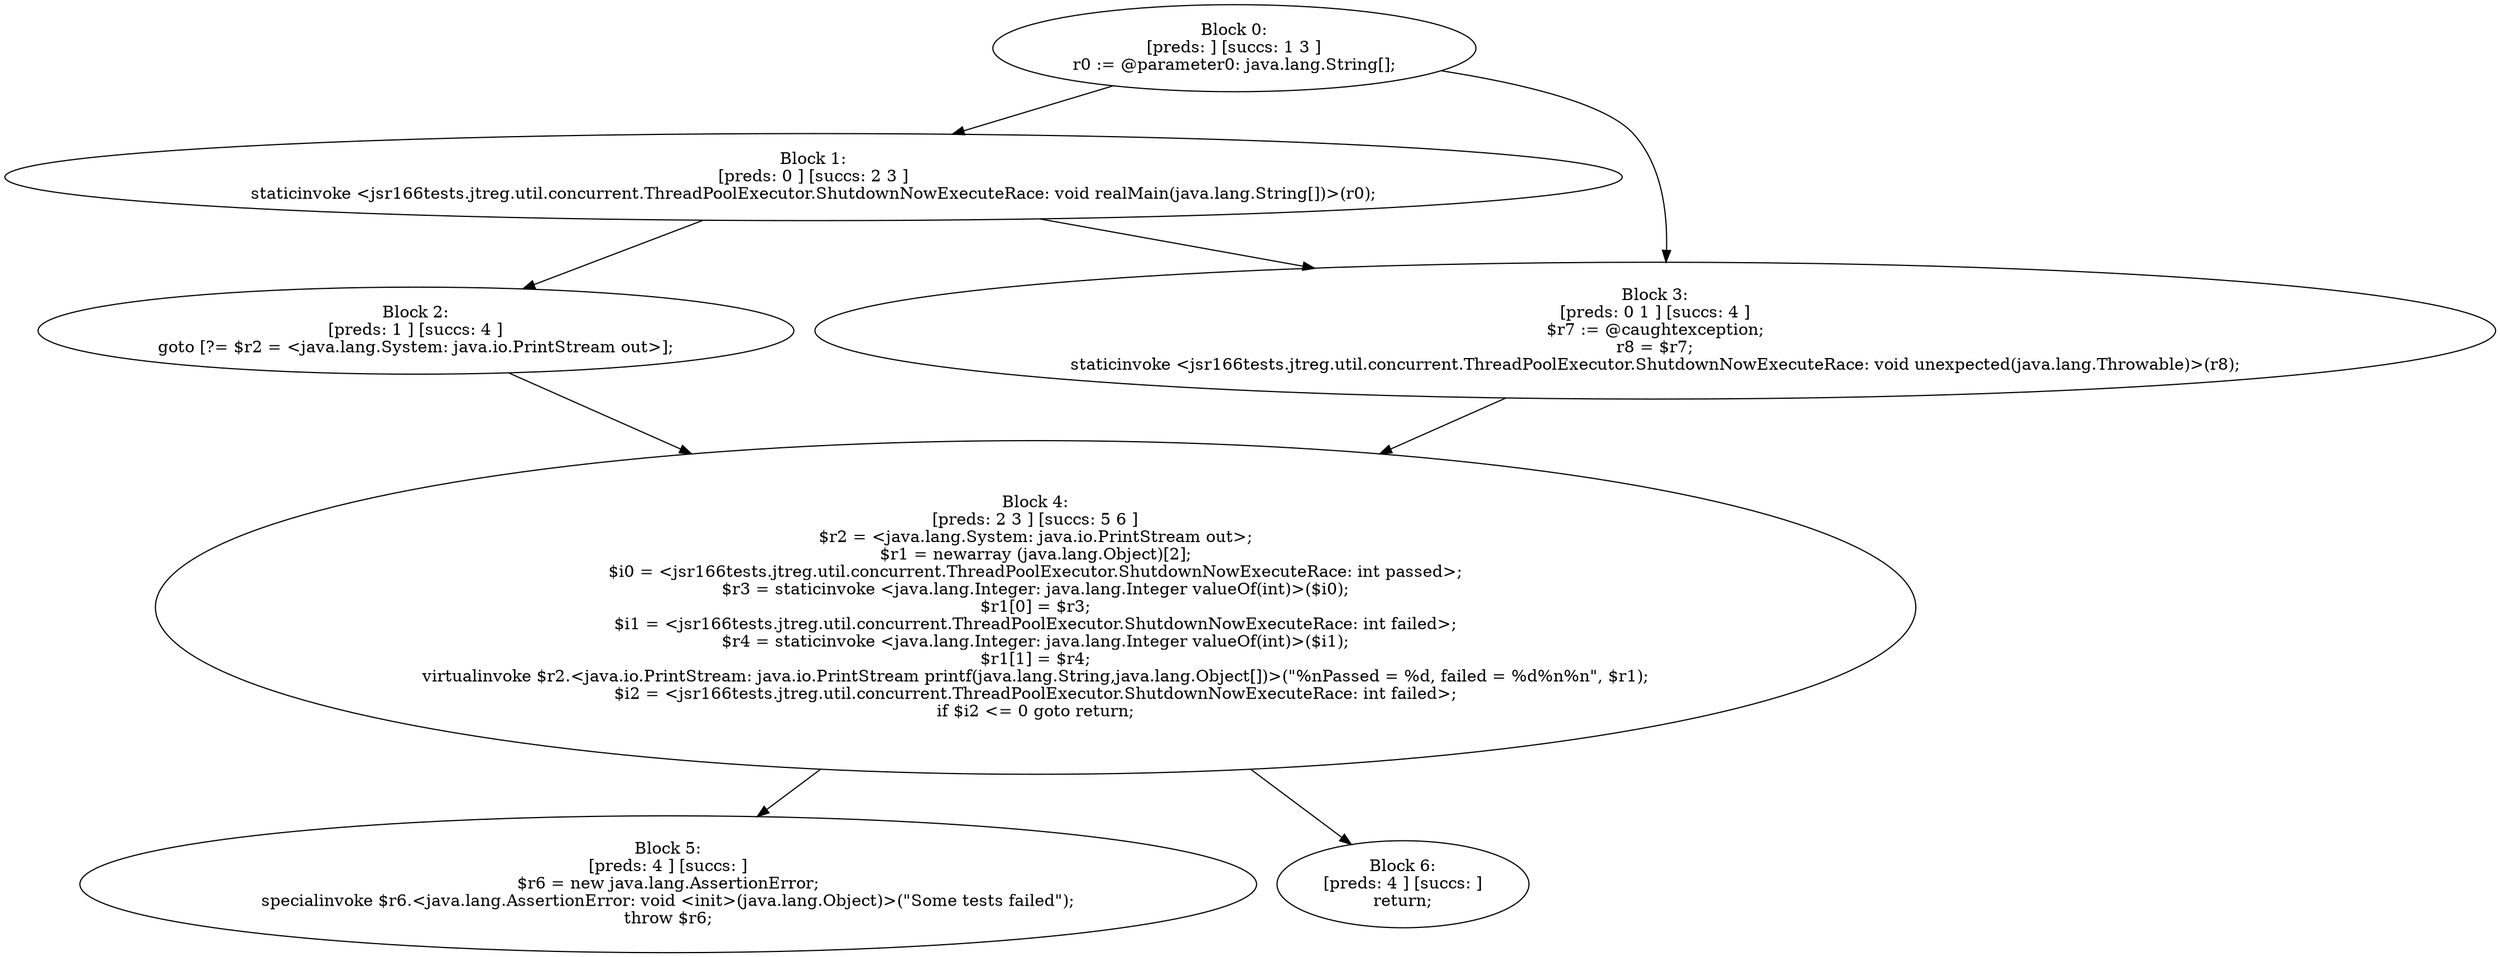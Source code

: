digraph "unitGraph" {
    "Block 0:
[preds: ] [succs: 1 3 ]
r0 := @parameter0: java.lang.String[];
"
    "Block 1:
[preds: 0 ] [succs: 2 3 ]
staticinvoke <jsr166tests.jtreg.util.concurrent.ThreadPoolExecutor.ShutdownNowExecuteRace: void realMain(java.lang.String[])>(r0);
"
    "Block 2:
[preds: 1 ] [succs: 4 ]
goto [?= $r2 = <java.lang.System: java.io.PrintStream out>];
"
    "Block 3:
[preds: 0 1 ] [succs: 4 ]
$r7 := @caughtexception;
r8 = $r7;
staticinvoke <jsr166tests.jtreg.util.concurrent.ThreadPoolExecutor.ShutdownNowExecuteRace: void unexpected(java.lang.Throwable)>(r8);
"
    "Block 4:
[preds: 2 3 ] [succs: 5 6 ]
$r2 = <java.lang.System: java.io.PrintStream out>;
$r1 = newarray (java.lang.Object)[2];
$i0 = <jsr166tests.jtreg.util.concurrent.ThreadPoolExecutor.ShutdownNowExecuteRace: int passed>;
$r3 = staticinvoke <java.lang.Integer: java.lang.Integer valueOf(int)>($i0);
$r1[0] = $r3;
$i1 = <jsr166tests.jtreg.util.concurrent.ThreadPoolExecutor.ShutdownNowExecuteRace: int failed>;
$r4 = staticinvoke <java.lang.Integer: java.lang.Integer valueOf(int)>($i1);
$r1[1] = $r4;
virtualinvoke $r2.<java.io.PrintStream: java.io.PrintStream printf(java.lang.String,java.lang.Object[])>(\"%nPassed = %d, failed = %d%n%n\", $r1);
$i2 = <jsr166tests.jtreg.util.concurrent.ThreadPoolExecutor.ShutdownNowExecuteRace: int failed>;
if $i2 <= 0 goto return;
"
    "Block 5:
[preds: 4 ] [succs: ]
$r6 = new java.lang.AssertionError;
specialinvoke $r6.<java.lang.AssertionError: void <init>(java.lang.Object)>(\"Some tests failed\");
throw $r6;
"
    "Block 6:
[preds: 4 ] [succs: ]
return;
"
    "Block 0:
[preds: ] [succs: 1 3 ]
r0 := @parameter0: java.lang.String[];
"->"Block 1:
[preds: 0 ] [succs: 2 3 ]
staticinvoke <jsr166tests.jtreg.util.concurrent.ThreadPoolExecutor.ShutdownNowExecuteRace: void realMain(java.lang.String[])>(r0);
";
    "Block 0:
[preds: ] [succs: 1 3 ]
r0 := @parameter0: java.lang.String[];
"->"Block 3:
[preds: 0 1 ] [succs: 4 ]
$r7 := @caughtexception;
r8 = $r7;
staticinvoke <jsr166tests.jtreg.util.concurrent.ThreadPoolExecutor.ShutdownNowExecuteRace: void unexpected(java.lang.Throwable)>(r8);
";
    "Block 1:
[preds: 0 ] [succs: 2 3 ]
staticinvoke <jsr166tests.jtreg.util.concurrent.ThreadPoolExecutor.ShutdownNowExecuteRace: void realMain(java.lang.String[])>(r0);
"->"Block 2:
[preds: 1 ] [succs: 4 ]
goto [?= $r2 = <java.lang.System: java.io.PrintStream out>];
";
    "Block 1:
[preds: 0 ] [succs: 2 3 ]
staticinvoke <jsr166tests.jtreg.util.concurrent.ThreadPoolExecutor.ShutdownNowExecuteRace: void realMain(java.lang.String[])>(r0);
"->"Block 3:
[preds: 0 1 ] [succs: 4 ]
$r7 := @caughtexception;
r8 = $r7;
staticinvoke <jsr166tests.jtreg.util.concurrent.ThreadPoolExecutor.ShutdownNowExecuteRace: void unexpected(java.lang.Throwable)>(r8);
";
    "Block 2:
[preds: 1 ] [succs: 4 ]
goto [?= $r2 = <java.lang.System: java.io.PrintStream out>];
"->"Block 4:
[preds: 2 3 ] [succs: 5 6 ]
$r2 = <java.lang.System: java.io.PrintStream out>;
$r1 = newarray (java.lang.Object)[2];
$i0 = <jsr166tests.jtreg.util.concurrent.ThreadPoolExecutor.ShutdownNowExecuteRace: int passed>;
$r3 = staticinvoke <java.lang.Integer: java.lang.Integer valueOf(int)>($i0);
$r1[0] = $r3;
$i1 = <jsr166tests.jtreg.util.concurrent.ThreadPoolExecutor.ShutdownNowExecuteRace: int failed>;
$r4 = staticinvoke <java.lang.Integer: java.lang.Integer valueOf(int)>($i1);
$r1[1] = $r4;
virtualinvoke $r2.<java.io.PrintStream: java.io.PrintStream printf(java.lang.String,java.lang.Object[])>(\"%nPassed = %d, failed = %d%n%n\", $r1);
$i2 = <jsr166tests.jtreg.util.concurrent.ThreadPoolExecutor.ShutdownNowExecuteRace: int failed>;
if $i2 <= 0 goto return;
";
    "Block 3:
[preds: 0 1 ] [succs: 4 ]
$r7 := @caughtexception;
r8 = $r7;
staticinvoke <jsr166tests.jtreg.util.concurrent.ThreadPoolExecutor.ShutdownNowExecuteRace: void unexpected(java.lang.Throwable)>(r8);
"->"Block 4:
[preds: 2 3 ] [succs: 5 6 ]
$r2 = <java.lang.System: java.io.PrintStream out>;
$r1 = newarray (java.lang.Object)[2];
$i0 = <jsr166tests.jtreg.util.concurrent.ThreadPoolExecutor.ShutdownNowExecuteRace: int passed>;
$r3 = staticinvoke <java.lang.Integer: java.lang.Integer valueOf(int)>($i0);
$r1[0] = $r3;
$i1 = <jsr166tests.jtreg.util.concurrent.ThreadPoolExecutor.ShutdownNowExecuteRace: int failed>;
$r4 = staticinvoke <java.lang.Integer: java.lang.Integer valueOf(int)>($i1);
$r1[1] = $r4;
virtualinvoke $r2.<java.io.PrintStream: java.io.PrintStream printf(java.lang.String,java.lang.Object[])>(\"%nPassed = %d, failed = %d%n%n\", $r1);
$i2 = <jsr166tests.jtreg.util.concurrent.ThreadPoolExecutor.ShutdownNowExecuteRace: int failed>;
if $i2 <= 0 goto return;
";
    "Block 4:
[preds: 2 3 ] [succs: 5 6 ]
$r2 = <java.lang.System: java.io.PrintStream out>;
$r1 = newarray (java.lang.Object)[2];
$i0 = <jsr166tests.jtreg.util.concurrent.ThreadPoolExecutor.ShutdownNowExecuteRace: int passed>;
$r3 = staticinvoke <java.lang.Integer: java.lang.Integer valueOf(int)>($i0);
$r1[0] = $r3;
$i1 = <jsr166tests.jtreg.util.concurrent.ThreadPoolExecutor.ShutdownNowExecuteRace: int failed>;
$r4 = staticinvoke <java.lang.Integer: java.lang.Integer valueOf(int)>($i1);
$r1[1] = $r4;
virtualinvoke $r2.<java.io.PrintStream: java.io.PrintStream printf(java.lang.String,java.lang.Object[])>(\"%nPassed = %d, failed = %d%n%n\", $r1);
$i2 = <jsr166tests.jtreg.util.concurrent.ThreadPoolExecutor.ShutdownNowExecuteRace: int failed>;
if $i2 <= 0 goto return;
"->"Block 5:
[preds: 4 ] [succs: ]
$r6 = new java.lang.AssertionError;
specialinvoke $r6.<java.lang.AssertionError: void <init>(java.lang.Object)>(\"Some tests failed\");
throw $r6;
";
    "Block 4:
[preds: 2 3 ] [succs: 5 6 ]
$r2 = <java.lang.System: java.io.PrintStream out>;
$r1 = newarray (java.lang.Object)[2];
$i0 = <jsr166tests.jtreg.util.concurrent.ThreadPoolExecutor.ShutdownNowExecuteRace: int passed>;
$r3 = staticinvoke <java.lang.Integer: java.lang.Integer valueOf(int)>($i0);
$r1[0] = $r3;
$i1 = <jsr166tests.jtreg.util.concurrent.ThreadPoolExecutor.ShutdownNowExecuteRace: int failed>;
$r4 = staticinvoke <java.lang.Integer: java.lang.Integer valueOf(int)>($i1);
$r1[1] = $r4;
virtualinvoke $r2.<java.io.PrintStream: java.io.PrintStream printf(java.lang.String,java.lang.Object[])>(\"%nPassed = %d, failed = %d%n%n\", $r1);
$i2 = <jsr166tests.jtreg.util.concurrent.ThreadPoolExecutor.ShutdownNowExecuteRace: int failed>;
if $i2 <= 0 goto return;
"->"Block 6:
[preds: 4 ] [succs: ]
return;
";
}
